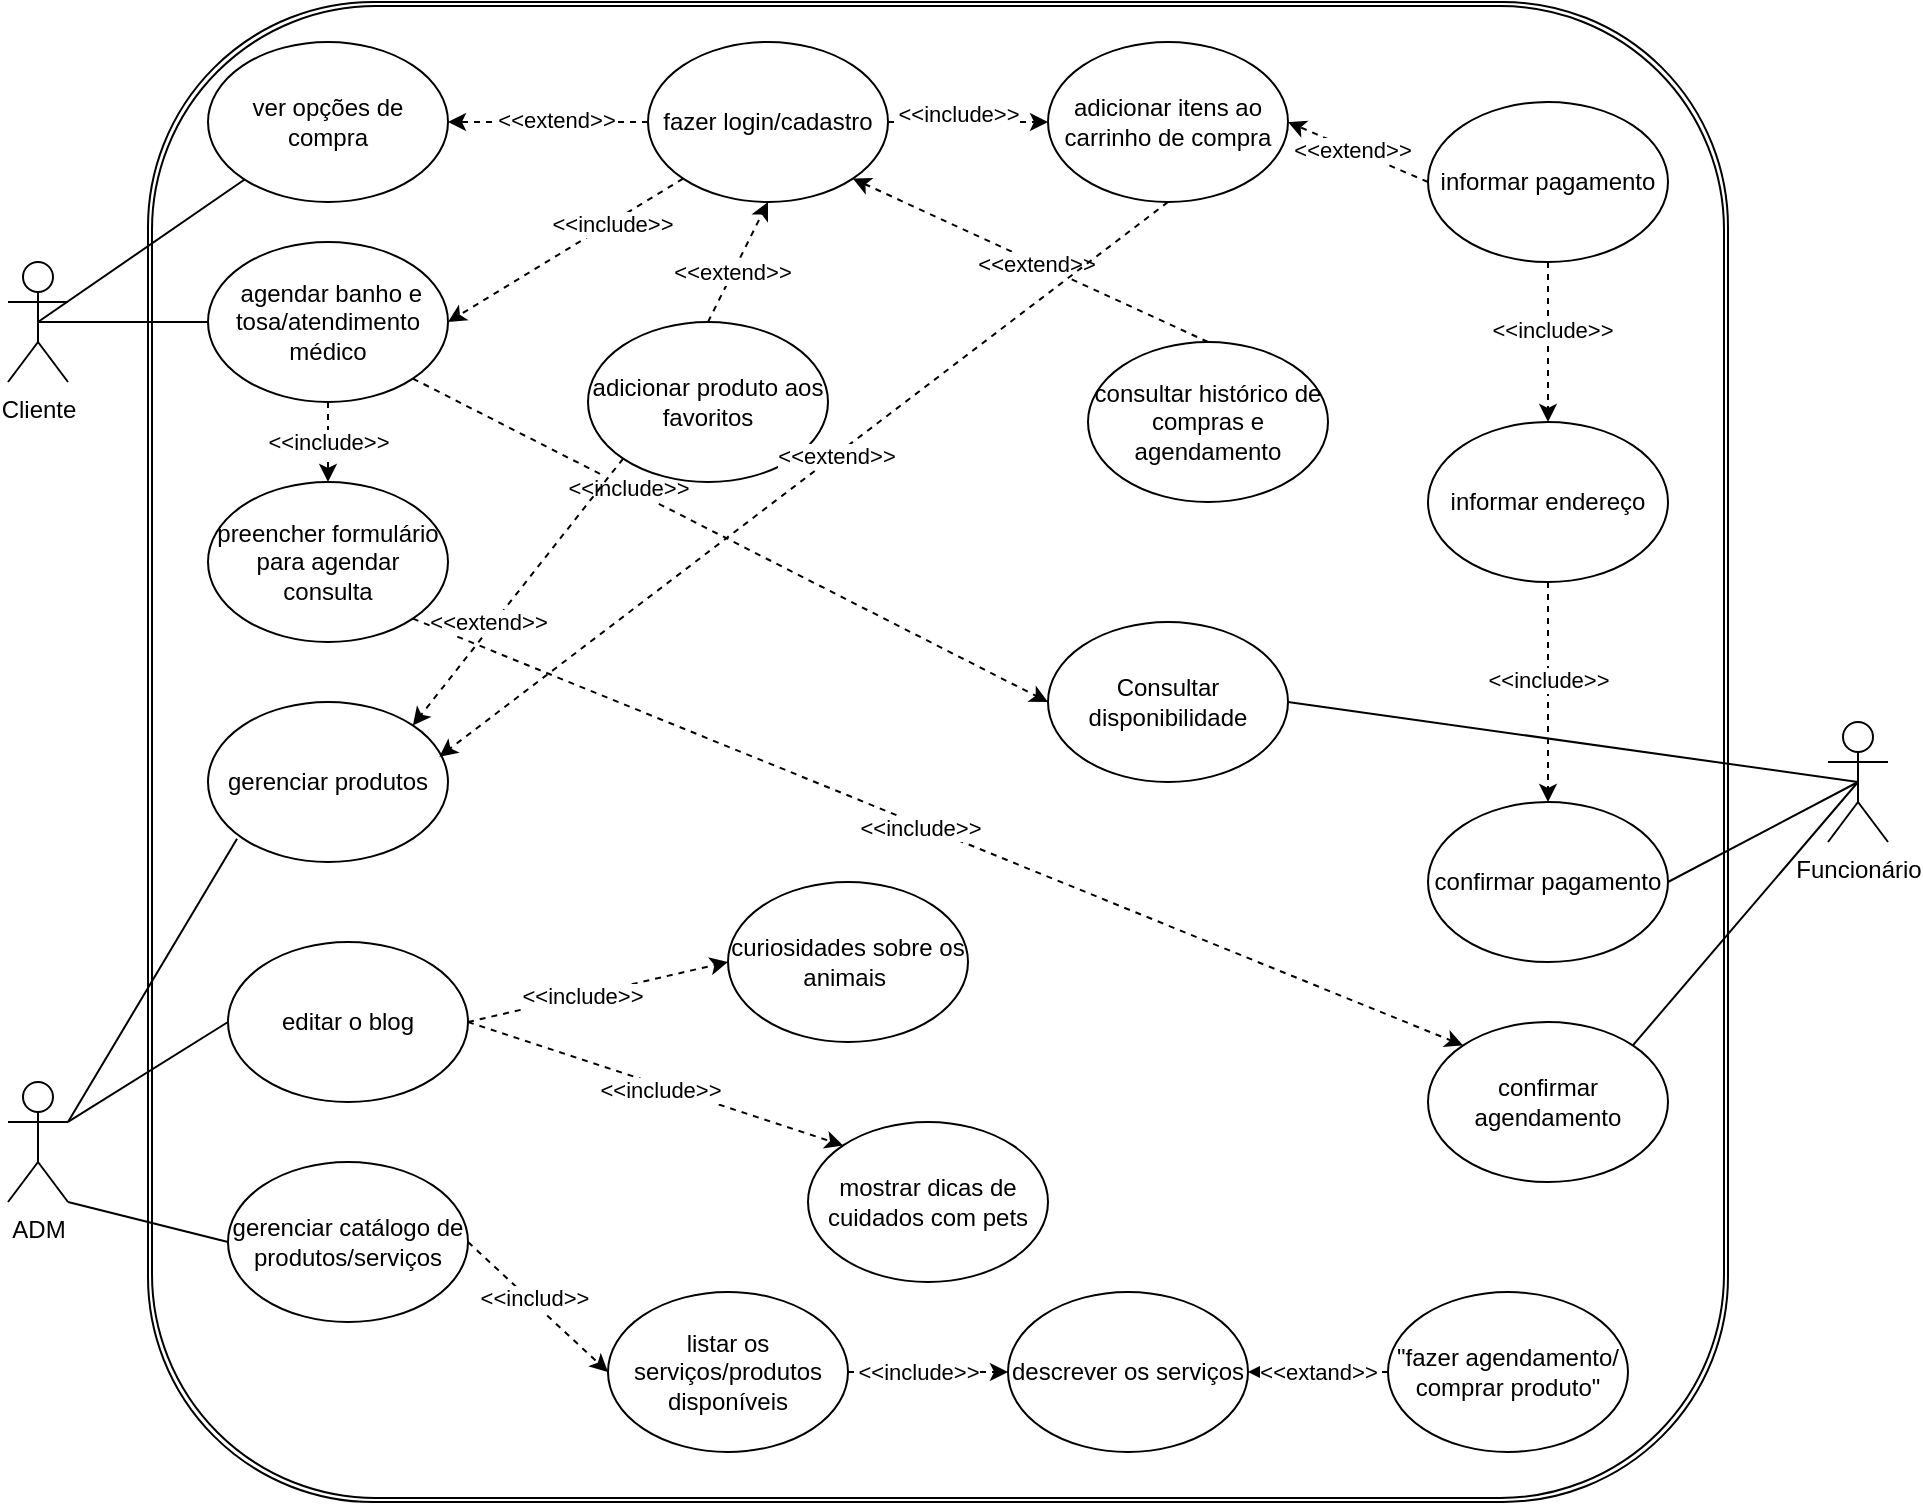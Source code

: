 <mxfile version="27.2.0">
  <diagram name="Página-1" id="gNfPv6jXfeR0_0DknM0m">
    <mxGraphModel grid="1" page="1" gridSize="10" guides="1" tooltips="1" connect="1" arrows="1" fold="1" pageScale="1" pageWidth="827" pageHeight="1169" math="0" shadow="0">
      <root>
        <mxCell id="0" />
        <mxCell id="1" parent="0" />
        <mxCell id="jVXSpm8VmgM2ETxVma0N-72" value="" style="shape=ext;double=1;rounded=1;whiteSpace=wrap;html=1;" vertex="1" parent="1">
          <mxGeometry x="150" y="-60" width="790" height="750" as="geometry" />
        </mxCell>
        <mxCell id="wRzndU8exdivK_TF16o1-3" value="adicionar itens ao carrinho de compra" style="ellipse;whiteSpace=wrap;html=1;" vertex="1" parent="1">
          <mxGeometry x="600" y="-40" width="120" height="80" as="geometry" />
        </mxCell>
        <mxCell id="wRzndU8exdivK_TF16o1-4" value="Cliente" style="shape=umlActor;verticalLabelPosition=bottom;verticalAlign=top;html=1;outlineConnect=0;" vertex="1" parent="1">
          <mxGeometry x="80" y="70" width="30" height="60" as="geometry" />
        </mxCell>
        <mxCell id="wRzndU8exdivK_TF16o1-22" value="" style="endArrow=none;html=1;rounded=0;exitX=0.5;exitY=0.5;exitDx=0;exitDy=0;exitPerimeter=0;" edge="1" parent="1" source="wRzndU8exdivK_TF16o1-4" target="wRzndU8exdivK_TF16o1-30">
          <mxGeometry width="50" height="50" relative="1" as="geometry">
            <mxPoint x="130" y="150" as="sourcePoint" />
            <mxPoint x="200" y="60" as="targetPoint" />
          </mxGeometry>
        </mxCell>
        <mxCell id="wRzndU8exdivK_TF16o1-26" value="fazer login/cadastro" style="ellipse;whiteSpace=wrap;html=1;" vertex="1" parent="1">
          <mxGeometry x="400" y="-40" width="120" height="80" as="geometry" />
        </mxCell>
        <mxCell id="wRzndU8exdivK_TF16o1-30" value="ver opções de compra" style="ellipse;whiteSpace=wrap;html=1;" vertex="1" parent="1">
          <mxGeometry x="180" y="-40" width="120" height="80" as="geometry" />
        </mxCell>
        <mxCell id="wRzndU8exdivK_TF16o1-35" value="&amp;nbsp;agendar banho e tosa/atendimento médico" style="ellipse;whiteSpace=wrap;html=1;" vertex="1" parent="1">
          <mxGeometry x="180" y="60" width="120" height="80" as="geometry" />
        </mxCell>
        <mxCell id="wRzndU8exdivK_TF16o1-40" value="" style="endArrow=none;html=1;rounded=0;exitX=0.5;exitY=0.5;exitDx=0;exitDy=0;exitPerimeter=0;entryX=0;entryY=0.5;entryDx=0;entryDy=0;" edge="1" parent="1" source="wRzndU8exdivK_TF16o1-4" target="wRzndU8exdivK_TF16o1-35">
          <mxGeometry width="50" height="50" relative="1" as="geometry">
            <mxPoint x="340" y="160" as="sourcePoint" />
            <mxPoint x="390" y="110" as="targetPoint" />
          </mxGeometry>
        </mxCell>
        <mxCell id="wRzndU8exdivK_TF16o1-41" value="Consultar disponibilidade" style="ellipse;whiteSpace=wrap;html=1;" vertex="1" parent="1">
          <mxGeometry x="600" y="250" width="120" height="80" as="geometry" />
        </mxCell>
        <mxCell id="wRzndU8exdivK_TF16o1-47" value="" style="endArrow=classic;html=1;rounded=0;dashed=1;entryX=0;entryY=0.5;entryDx=0;entryDy=0;exitX=1;exitY=0.5;exitDx=0;exitDy=0;" edge="1" parent="1" source="wRzndU8exdivK_TF16o1-26" target="wRzndU8exdivK_TF16o1-3">
          <mxGeometry width="50" height="50" relative="1" as="geometry">
            <mxPoint x="430" y="120" as="sourcePoint" />
            <mxPoint x="460" y="20" as="targetPoint" />
          </mxGeometry>
        </mxCell>
        <mxCell id="wRzndU8exdivK_TF16o1-51" value="&amp;lt;&amp;lt;include&amp;gt;&amp;gt;" style="edgeLabel;html=1;align=center;verticalAlign=middle;resizable=0;points=[];" vertex="1" connectable="0" parent="wRzndU8exdivK_TF16o1-47">
          <mxGeometry x="-0.138" y="4" relative="1" as="geometry">
            <mxPoint as="offset" />
          </mxGeometry>
        </mxCell>
        <mxCell id="wRzndU8exdivK_TF16o1-54" value="" style="endArrow=classic;html=1;rounded=0;exitX=1;exitY=1;exitDx=0;exitDy=0;entryX=0;entryY=0.5;entryDx=0;entryDy=0;dashed=1;" edge="1" parent="1" source="wRzndU8exdivK_TF16o1-35" target="wRzndU8exdivK_TF16o1-41">
          <mxGeometry width="50" height="50" relative="1" as="geometry">
            <mxPoint x="350" y="210" as="sourcePoint" />
            <mxPoint x="400" y="160" as="targetPoint" />
          </mxGeometry>
        </mxCell>
        <mxCell id="wRzndU8exdivK_TF16o1-58" value="&amp;lt;&amp;lt;include&amp;gt;&amp;gt;" style="edgeLabel;html=1;align=center;verticalAlign=middle;resizable=0;points=[];" vertex="1" connectable="0" parent="wRzndU8exdivK_TF16o1-54">
          <mxGeometry x="-0.32" relative="1" as="geometry">
            <mxPoint x="-1" as="offset" />
          </mxGeometry>
        </mxCell>
        <mxCell id="wRzndU8exdivK_TF16o1-56" value="" style="endArrow=classic;html=1;rounded=0;exitX=0;exitY=0.5;exitDx=0;exitDy=0;dashed=1;entryX=1;entryY=0.5;entryDx=0;entryDy=0;" edge="1" parent="1" source="wRzndU8exdivK_TF16o1-26" target="wRzndU8exdivK_TF16o1-30">
          <mxGeometry width="50" height="50" relative="1" as="geometry">
            <mxPoint x="370" y="120" as="sourcePoint" />
            <mxPoint x="282" y="70" as="targetPoint" />
          </mxGeometry>
        </mxCell>
        <mxCell id="wRzndU8exdivK_TF16o1-57" value="&amp;lt;&amp;lt;extend&amp;gt;&amp;gt;" style="edgeLabel;html=1;align=center;verticalAlign=middle;resizable=0;points=[];" vertex="1" connectable="0" parent="wRzndU8exdivK_TF16o1-56">
          <mxGeometry x="-0.075" y="-1" relative="1" as="geometry">
            <mxPoint as="offset" />
          </mxGeometry>
        </mxCell>
        <mxCell id="wRzndU8exdivK_TF16o1-62" value="ADM" style="shape=umlActor;verticalLabelPosition=bottom;verticalAlign=top;html=1;outlineConnect=0;" vertex="1" parent="1">
          <mxGeometry x="80" y="480.0" width="30" height="60" as="geometry" />
        </mxCell>
        <mxCell id="wRzndU8exdivK_TF16o1-64" value="listar os serviços/produtos disponíveis" style="ellipse;whiteSpace=wrap;html=1;" vertex="1" parent="1">
          <mxGeometry x="380" y="585" width="120" height="80" as="geometry" />
        </mxCell>
        <mxCell id="wRzndU8exdivK_TF16o1-65" value="" style="endArrow=none;html=1;rounded=0;entryX=1;entryY=1;entryDx=0;entryDy=0;entryPerimeter=0;exitX=0;exitY=0.5;exitDx=0;exitDy=0;" edge="1" parent="1" source="wRzndU8exdivK_TF16o1-72" target="wRzndU8exdivK_TF16o1-62">
          <mxGeometry width="50" height="50" relative="1" as="geometry">
            <mxPoint x="210" y="410" as="sourcePoint" />
            <mxPoint x="25" y="385.96" as="targetPoint" />
          </mxGeometry>
        </mxCell>
        <mxCell id="wRzndU8exdivK_TF16o1-66" value="" style="endArrow=classic;html=1;rounded=0;dashed=1;entryX=0;entryY=0.5;entryDx=0;entryDy=0;exitX=1;exitY=0.5;exitDx=0;exitDy=0;" edge="1" parent="1" source="wRzndU8exdivK_TF16o1-64" target="wRzndU8exdivK_TF16o1-67">
          <mxGeometry width="50" height="50" relative="1" as="geometry">
            <mxPoint x="512" y="628" as="sourcePoint" />
            <mxPoint x="-68.4" y="430.96" as="targetPoint" />
          </mxGeometry>
        </mxCell>
        <mxCell id="wRzndU8exdivK_TF16o1-68" value="&amp;lt;&amp;lt;include&amp;gt;&amp;gt;" style="edgeLabel;html=1;align=center;verticalAlign=middle;resizable=0;points=[];" vertex="1" connectable="0" parent="wRzndU8exdivK_TF16o1-66">
          <mxGeometry x="-0.129" relative="1" as="geometry">
            <mxPoint as="offset" />
          </mxGeometry>
        </mxCell>
        <mxCell id="wRzndU8exdivK_TF16o1-67" value="descrever os serviços" style="ellipse;whiteSpace=wrap;html=1;" vertex="1" parent="1">
          <mxGeometry x="580" y="585" width="120" height="80" as="geometry" />
        </mxCell>
        <mxCell id="wRzndU8exdivK_TF16o1-69" value="&quot;fazer agendamento/ comprar produto&quot;" style="ellipse;whiteSpace=wrap;html=1;" vertex="1" parent="1">
          <mxGeometry x="770" y="585" width="120" height="80" as="geometry" />
        </mxCell>
        <mxCell id="wRzndU8exdivK_TF16o1-72" value="&lt;font style=&quot;vertical-align: inherit;&quot;&gt;&lt;font style=&quot;vertical-align: inherit;&quot;&gt;gerenciar catálogo de produtos/serviços&lt;/font&gt;&lt;/font&gt;" style="ellipse;whiteSpace=wrap;html=1;" vertex="1" parent="1">
          <mxGeometry x="190" y="520" width="120" height="80" as="geometry" />
        </mxCell>
        <mxCell id="wRzndU8exdivK_TF16o1-73" value="" style="endArrow=classic;html=1;rounded=0;exitX=1;exitY=0.5;exitDx=0;exitDy=0;dashed=1;entryX=0;entryY=0.5;entryDx=0;entryDy=0;" edge="1" parent="1" source="wRzndU8exdivK_TF16o1-72" target="wRzndU8exdivK_TF16o1-64">
          <mxGeometry width="50" height="50" relative="1" as="geometry">
            <mxPoint x="310" y="590" as="sourcePoint" />
            <mxPoint x="430" y="590" as="targetPoint" />
          </mxGeometry>
        </mxCell>
        <mxCell id="wRzndU8exdivK_TF16o1-74" value="&amp;lt;&amp;lt;includ&amp;gt;&amp;gt;" style="edgeLabel;html=1;align=center;verticalAlign=middle;resizable=0;points=[];" vertex="1" connectable="0" parent="wRzndU8exdivK_TF16o1-73">
          <mxGeometry x="-0.113" y="2" relative="1" as="geometry">
            <mxPoint as="offset" />
          </mxGeometry>
        </mxCell>
        <mxCell id="wRzndU8exdivK_TF16o1-76" value="" style="endArrow=classic;html=1;rounded=0;exitX=0;exitY=0.5;exitDx=0;exitDy=0;entryX=1;entryY=0.5;entryDx=0;entryDy=0;dashed=1;" edge="1" parent="1" source="wRzndU8exdivK_TF16o1-69" target="wRzndU8exdivK_TF16o1-67">
          <mxGeometry width="50" height="50" relative="1" as="geometry">
            <mxPoint x="800" y="600" as="sourcePoint" />
            <mxPoint x="600" y="520" as="targetPoint" />
          </mxGeometry>
        </mxCell>
        <mxCell id="wRzndU8exdivK_TF16o1-77" value="&amp;lt;&amp;lt;extand&amp;gt;&amp;gt;" style="edgeLabel;html=1;align=center;verticalAlign=middle;resizable=0;points=[];" vertex="1" connectable="0" parent="wRzndU8exdivK_TF16o1-76">
          <mxGeometry x="0.019" relative="1" as="geometry">
            <mxPoint as="offset" />
          </mxGeometry>
        </mxCell>
        <mxCell id="jVXSpm8VmgM2ETxVma0N-1" value="preencher formulário para agendar consulta" style="ellipse;whiteSpace=wrap;html=1;" vertex="1" parent="1">
          <mxGeometry x="180" y="180" width="120" height="80" as="geometry" />
        </mxCell>
        <mxCell id="jVXSpm8VmgM2ETxVma0N-5" value="confirmar agendamento" style="ellipse;whiteSpace=wrap;html=1;" vertex="1" parent="1">
          <mxGeometry x="790" y="450" width="120" height="80" as="geometry" />
        </mxCell>
        <mxCell id="jVXSpm8VmgM2ETxVma0N-8" value="Funcionário" style="shape=umlActor;verticalLabelPosition=bottom;verticalAlign=top;html=1;outlineConnect=0;" vertex="1" parent="1">
          <mxGeometry x="990" y="300" width="30" height="60" as="geometry" />
        </mxCell>
        <mxCell id="jVXSpm8VmgM2ETxVma0N-13" value="" style="endArrow=none;html=1;rounded=0;exitX=0.5;exitY=0.5;exitDx=0;exitDy=0;exitPerimeter=0;entryX=1;entryY=0;entryDx=0;entryDy=0;" edge="1" parent="1" source="jVXSpm8VmgM2ETxVma0N-8" target="jVXSpm8VmgM2ETxVma0N-5">
          <mxGeometry width="50" height="50" relative="1" as="geometry">
            <mxPoint x="400" y="310" as="sourcePoint" />
            <mxPoint x="450" y="260" as="targetPoint" />
          </mxGeometry>
        </mxCell>
        <mxCell id="jVXSpm8VmgM2ETxVma0N-14" value="" style="endArrow=classic;html=1;rounded=0;exitX=1;exitY=1;exitDx=0;exitDy=0;entryX=0;entryY=0;entryDx=0;entryDy=0;dashed=1;" edge="1" parent="1" source="jVXSpm8VmgM2ETxVma0N-1" target="jVXSpm8VmgM2ETxVma0N-5">
          <mxGeometry width="50" height="50" relative="1" as="geometry">
            <mxPoint x="400" y="310" as="sourcePoint" />
            <mxPoint x="450" y="260" as="targetPoint" />
          </mxGeometry>
        </mxCell>
        <mxCell id="jVXSpm8VmgM2ETxVma0N-15" value="&amp;lt;&amp;lt;include&amp;gt;&amp;gt;" style="edgeLabel;html=1;align=center;verticalAlign=middle;resizable=0;points=[];" connectable="0" vertex="1" parent="jVXSpm8VmgM2ETxVma0N-14">
          <mxGeometry x="-0.033" y="-1" relative="1" as="geometry">
            <mxPoint as="offset" />
          </mxGeometry>
        </mxCell>
        <mxCell id="jVXSpm8VmgM2ETxVma0N-17" value="informar pagamento" style="ellipse;whiteSpace=wrap;html=1;" vertex="1" parent="1">
          <mxGeometry x="790" y="-10" width="120" height="80" as="geometry" />
        </mxCell>
        <mxCell id="jVXSpm8VmgM2ETxVma0N-18" value="" style="endArrow=classic;html=1;rounded=0;entryX=1;entryY=0.5;entryDx=0;entryDy=0;exitX=0;exitY=0.5;exitDx=0;exitDy=0;dashed=1;" edge="1" parent="1" source="jVXSpm8VmgM2ETxVma0N-17" target="wRzndU8exdivK_TF16o1-3">
          <mxGeometry width="50" height="50" relative="1" as="geometry">
            <mxPoint x="550" y="210" as="sourcePoint" />
            <mxPoint x="600" y="160" as="targetPoint" />
          </mxGeometry>
        </mxCell>
        <mxCell id="jVXSpm8VmgM2ETxVma0N-19" value="&amp;lt;&amp;lt;extend&amp;gt;&amp;gt;" style="edgeLabel;html=1;align=center;verticalAlign=middle;resizable=0;points=[];" connectable="0" vertex="1" parent="jVXSpm8VmgM2ETxVma0N-18">
          <mxGeometry x="0.054" relative="1" as="geometry">
            <mxPoint x="-1" as="offset" />
          </mxGeometry>
        </mxCell>
        <mxCell id="jVXSpm8VmgM2ETxVma0N-20" value="confirmar pagamento" style="ellipse;whiteSpace=wrap;html=1;" vertex="1" parent="1">
          <mxGeometry x="790" y="340" width="120" height="80" as="geometry" />
        </mxCell>
        <mxCell id="jVXSpm8VmgM2ETxVma0N-21" value="" style="endArrow=none;html=1;rounded=0;exitX=1;exitY=0.5;exitDx=0;exitDy=0;entryX=0.5;entryY=0.5;entryDx=0;entryDy=0;entryPerimeter=0;" edge="1" parent="1" source="jVXSpm8VmgM2ETxVma0N-20" target="jVXSpm8VmgM2ETxVma0N-8">
          <mxGeometry width="50" height="50" relative="1" as="geometry">
            <mxPoint x="550" y="210" as="sourcePoint" />
            <mxPoint x="920" y="200" as="targetPoint" />
          </mxGeometry>
        </mxCell>
        <mxCell id="jVXSpm8VmgM2ETxVma0N-23" value="informar endereço" style="ellipse;whiteSpace=wrap;html=1;" vertex="1" parent="1">
          <mxGeometry x="790" y="150" width="120" height="80" as="geometry" />
        </mxCell>
        <mxCell id="jVXSpm8VmgM2ETxVma0N-24" value="" style="endArrow=classic;html=1;rounded=0;exitX=0.5;exitY=1;exitDx=0;exitDy=0;entryX=0.5;entryY=0;entryDx=0;entryDy=0;dashed=1;" edge="1" parent="1" source="jVXSpm8VmgM2ETxVma0N-17" target="jVXSpm8VmgM2ETxVma0N-23">
          <mxGeometry width="50" height="50" relative="1" as="geometry">
            <mxPoint x="550" y="210" as="sourcePoint" />
            <mxPoint x="600" y="160" as="targetPoint" />
          </mxGeometry>
        </mxCell>
        <mxCell id="jVXSpm8VmgM2ETxVma0N-25" value="&amp;lt;&amp;lt;include&amp;gt;&amp;gt;" style="edgeLabel;html=1;align=center;verticalAlign=middle;resizable=0;points=[];" connectable="0" vertex="1" parent="jVXSpm8VmgM2ETxVma0N-24">
          <mxGeometry x="-0.156" y="2" relative="1" as="geometry">
            <mxPoint as="offset" />
          </mxGeometry>
        </mxCell>
        <mxCell id="jVXSpm8VmgM2ETxVma0N-26" value="" style="endArrow=classic;html=1;rounded=0;exitX=0.5;exitY=1;exitDx=0;exitDy=0;entryX=0.5;entryY=0;entryDx=0;entryDy=0;dashed=1;" edge="1" parent="1" source="jVXSpm8VmgM2ETxVma0N-23" target="jVXSpm8VmgM2ETxVma0N-20">
          <mxGeometry width="50" height="50" relative="1" as="geometry">
            <mxPoint x="550" y="210" as="sourcePoint" />
            <mxPoint x="600" y="160" as="targetPoint" />
          </mxGeometry>
        </mxCell>
        <mxCell id="jVXSpm8VmgM2ETxVma0N-28" value="&amp;lt;&amp;lt;include&amp;gt;&amp;gt;" style="edgeLabel;html=1;align=center;verticalAlign=middle;resizable=0;points=[];" connectable="0" vertex="1" parent="jVXSpm8VmgM2ETxVma0N-26">
          <mxGeometry x="-0.112" relative="1" as="geometry">
            <mxPoint as="offset" />
          </mxGeometry>
        </mxCell>
        <mxCell id="jVXSpm8VmgM2ETxVma0N-29" value="adicionar produto aos favoritos" style="ellipse;whiteSpace=wrap;html=1;" vertex="1" parent="1">
          <mxGeometry x="370" y="100" width="120" height="80" as="geometry" />
        </mxCell>
        <mxCell id="jVXSpm8VmgM2ETxVma0N-30" value="" style="endArrow=classic;html=1;rounded=0;entryX=0.5;entryY=1;entryDx=0;entryDy=0;dashed=1;exitX=0.5;exitY=0;exitDx=0;exitDy=0;" edge="1" parent="1" source="jVXSpm8VmgM2ETxVma0N-29" target="wRzndU8exdivK_TF16o1-26">
          <mxGeometry width="50" height="50" relative="1" as="geometry">
            <mxPoint x="460" y="130" as="sourcePoint" />
            <mxPoint x="600" y="160" as="targetPoint" />
          </mxGeometry>
        </mxCell>
        <mxCell id="jVXSpm8VmgM2ETxVma0N-31" value="&amp;lt;&amp;lt;extend&amp;gt;&amp;gt;" style="edgeLabel;html=1;align=center;verticalAlign=middle;resizable=0;points=[];" connectable="0" vertex="1" parent="jVXSpm8VmgM2ETxVma0N-30">
          <mxGeometry x="-0.16" y="1" relative="1" as="geometry">
            <mxPoint as="offset" />
          </mxGeometry>
        </mxCell>
        <mxCell id="jVXSpm8VmgM2ETxVma0N-34" value="consultar histórico de compras e agendamento" style="ellipse;whiteSpace=wrap;html=1;" vertex="1" parent="1">
          <mxGeometry x="620" y="110" width="120" height="80" as="geometry" />
        </mxCell>
        <mxCell id="jVXSpm8VmgM2ETxVma0N-35" value="" style="endArrow=classic;html=1;rounded=0;entryX=1;entryY=1;entryDx=0;entryDy=0;exitX=0.5;exitY=0;exitDx=0;exitDy=0;dashed=1;" edge="1" parent="1" source="jVXSpm8VmgM2ETxVma0N-34" target="wRzndU8exdivK_TF16o1-26">
          <mxGeometry width="50" height="50" relative="1" as="geometry">
            <mxPoint x="550" y="170" as="sourcePoint" />
            <mxPoint x="600" y="120" as="targetPoint" />
            <Array as="points" />
          </mxGeometry>
        </mxCell>
        <mxCell id="jVXSpm8VmgM2ETxVma0N-36" value="&amp;lt;&amp;lt;extend&amp;gt;&amp;gt;" style="edgeLabel;html=1;align=center;verticalAlign=middle;resizable=0;points=[];" connectable="0" vertex="1" parent="jVXSpm8VmgM2ETxVma0N-35">
          <mxGeometry x="-0.028" relative="1" as="geometry">
            <mxPoint as="offset" />
          </mxGeometry>
        </mxCell>
        <mxCell id="jVXSpm8VmgM2ETxVma0N-41" value="" style="endArrow=none;html=1;rounded=0;exitX=1;exitY=0.5;exitDx=0;exitDy=0;entryX=0.5;entryY=0.5;entryDx=0;entryDy=0;entryPerimeter=0;" edge="1" parent="1" source="wRzndU8exdivK_TF16o1-41" target="jVXSpm8VmgM2ETxVma0N-8">
          <mxGeometry width="50" height="50" relative="1" as="geometry">
            <mxPoint x="690" y="370" as="sourcePoint" />
            <mxPoint x="740" y="320" as="targetPoint" />
          </mxGeometry>
        </mxCell>
        <mxCell id="jVXSpm8VmgM2ETxVma0N-42" value="mostrar dicas de cuidados com pets" style="ellipse;whiteSpace=wrap;html=1;" vertex="1" parent="1">
          <mxGeometry x="480" y="500" width="120" height="80" as="geometry" />
        </mxCell>
        <mxCell id="jVXSpm8VmgM2ETxVma0N-43" value="" style="endArrow=none;html=1;rounded=0;exitX=1;exitY=0.333;exitDx=0;exitDy=0;exitPerimeter=0;entryX=0;entryY=0.5;entryDx=0;entryDy=0;" edge="1" parent="1" source="wRzndU8exdivK_TF16o1-62" target="jVXSpm8VmgM2ETxVma0N-45">
          <mxGeometry width="50" height="50" relative="1" as="geometry">
            <mxPoint x="280" y="470" as="sourcePoint" />
            <mxPoint x="330" y="420" as="targetPoint" />
          </mxGeometry>
        </mxCell>
        <mxCell id="jVXSpm8VmgM2ETxVma0N-44" value="curiosidades sobre os animais&amp;nbsp;" style="ellipse;whiteSpace=wrap;html=1;" vertex="1" parent="1">
          <mxGeometry x="440" y="380" width="120" height="80" as="geometry" />
        </mxCell>
        <mxCell id="jVXSpm8VmgM2ETxVma0N-45" value="editar o blog" style="ellipse;whiteSpace=wrap;html=1;" vertex="1" parent="1">
          <mxGeometry x="190" y="410" width="120" height="80" as="geometry" />
        </mxCell>
        <mxCell id="jVXSpm8VmgM2ETxVma0N-47" value="" style="endArrow=classic;html=1;rounded=0;entryX=0;entryY=0.5;entryDx=0;entryDy=0;exitX=1;exitY=0.5;exitDx=0;exitDy=0;dashed=1;" edge="1" parent="1" source="jVXSpm8VmgM2ETxVma0N-45" target="jVXSpm8VmgM2ETxVma0N-44">
          <mxGeometry width="50" height="50" relative="1" as="geometry">
            <mxPoint x="280" y="470" as="sourcePoint" />
            <mxPoint x="330" y="420" as="targetPoint" />
          </mxGeometry>
        </mxCell>
        <mxCell id="jVXSpm8VmgM2ETxVma0N-50" value="&amp;lt;&amp;lt;include&amp;gt;&amp;gt;" style="edgeLabel;html=1;align=center;verticalAlign=middle;resizable=0;points=[];" connectable="0" vertex="1" parent="jVXSpm8VmgM2ETxVma0N-47">
          <mxGeometry x="-0.125" relative="1" as="geometry">
            <mxPoint as="offset" />
          </mxGeometry>
        </mxCell>
        <mxCell id="jVXSpm8VmgM2ETxVma0N-48" value="" style="endArrow=classic;html=1;rounded=0;entryX=0;entryY=0;entryDx=0;entryDy=0;exitX=1;exitY=0.5;exitDx=0;exitDy=0;dashed=1;" edge="1" parent="1" source="jVXSpm8VmgM2ETxVma0N-45" target="jVXSpm8VmgM2ETxVma0N-42">
          <mxGeometry width="50" height="50" relative="1" as="geometry">
            <mxPoint x="280" y="470" as="sourcePoint" />
            <mxPoint x="330" y="420" as="targetPoint" />
          </mxGeometry>
        </mxCell>
        <mxCell id="jVXSpm8VmgM2ETxVma0N-49" value="&amp;lt;&amp;lt;include&amp;gt;&amp;gt;" style="edgeLabel;html=1;align=center;verticalAlign=middle;resizable=0;points=[];" connectable="0" vertex="1" parent="jVXSpm8VmgM2ETxVma0N-48">
          <mxGeometry x="0.024" y="-2" relative="1" as="geometry">
            <mxPoint as="offset" />
          </mxGeometry>
        </mxCell>
        <mxCell id="jVXSpm8VmgM2ETxVma0N-51" value="&lt;font style=&quot;vertical-align: inherit;&quot;&gt;&lt;font style=&quot;vertical-align: inherit;&quot;&gt;gerenciar produtos&lt;/font&gt;&lt;/font&gt;" style="ellipse;whiteSpace=wrap;html=1;" vertex="1" parent="1">
          <mxGeometry x="180" y="290" width="120" height="80" as="geometry" />
        </mxCell>
        <mxCell id="jVXSpm8VmgM2ETxVma0N-52" value="" style="endArrow=none;html=1;rounded=0;entryX=0.121;entryY=0.855;entryDx=0;entryDy=0;entryPerimeter=0;exitX=1;exitY=0.333;exitDx=0;exitDy=0;exitPerimeter=0;" edge="1" parent="1" target="jVXSpm8VmgM2ETxVma0N-51" source="wRzndU8exdivK_TF16o1-62">
          <mxGeometry width="50" height="50" relative="1" as="geometry">
            <mxPoint x="130" y="490" as="sourcePoint" />
            <mxPoint x="330" y="420" as="targetPoint" />
          </mxGeometry>
        </mxCell>
        <mxCell id="jVXSpm8VmgM2ETxVma0N-53" value="" style="endArrow=classic;html=1;rounded=0;dashed=1;exitX=0;exitY=1;exitDx=0;exitDy=0;entryX=1;entryY=0;entryDx=0;entryDy=0;" edge="1" parent="1" source="jVXSpm8VmgM2ETxVma0N-29" target="jVXSpm8VmgM2ETxVma0N-51">
          <mxGeometry width="50" height="50" relative="1" as="geometry">
            <mxPoint x="340" y="100" as="sourcePoint" />
            <mxPoint x="310" y="210" as="targetPoint" />
          </mxGeometry>
        </mxCell>
        <mxCell id="jVXSpm8VmgM2ETxVma0N-54" value="&amp;lt;&amp;lt;extend&amp;gt;&amp;gt;" style="edgeLabel;html=1;align=center;verticalAlign=middle;resizable=0;points=[];" connectable="0" vertex="1" parent="jVXSpm8VmgM2ETxVma0N-53">
          <mxGeometry x="0.245" y="-3" relative="1" as="geometry">
            <mxPoint as="offset" />
          </mxGeometry>
        </mxCell>
        <mxCell id="jVXSpm8VmgM2ETxVma0N-55" value="" style="endArrow=classic;html=1;rounded=0;exitX=0.5;exitY=1;exitDx=0;exitDy=0;dashed=1;entryX=0.964;entryY=0.342;entryDx=0;entryDy=0;entryPerimeter=0;" edge="1" parent="1" source="wRzndU8exdivK_TF16o1-3" target="jVXSpm8VmgM2ETxVma0N-51">
          <mxGeometry width="50" height="50" relative="1" as="geometry">
            <mxPoint x="410" y="220" as="sourcePoint" />
            <mxPoint x="430" y="260" as="targetPoint" />
          </mxGeometry>
        </mxCell>
        <mxCell id="jVXSpm8VmgM2ETxVma0N-56" value="&amp;lt;&amp;lt;extend&amp;gt;&amp;gt;" style="edgeLabel;html=1;align=center;verticalAlign=middle;resizable=0;points=[];" connectable="0" vertex="1" parent="jVXSpm8VmgM2ETxVma0N-55">
          <mxGeometry x="-0.09" relative="1" as="geometry">
            <mxPoint as="offset" />
          </mxGeometry>
        </mxCell>
        <mxCell id="jVXSpm8VmgM2ETxVma0N-67" value="" style="endArrow=classic;html=1;rounded=0;exitX=0.5;exitY=1;exitDx=0;exitDy=0;entryX=0.5;entryY=0;entryDx=0;entryDy=0;dashed=1;" edge="1" parent="1" source="wRzndU8exdivK_TF16o1-35" target="jVXSpm8VmgM2ETxVma0N-1">
          <mxGeometry width="50" height="50" relative="1" as="geometry">
            <mxPoint x="220" y="120" as="sourcePoint" />
            <mxPoint x="270" y="70" as="targetPoint" />
          </mxGeometry>
        </mxCell>
        <mxCell id="jVXSpm8VmgM2ETxVma0N-68" value="&amp;lt;&amp;lt;include&amp;gt;&amp;gt;" style="edgeLabel;html=1;align=center;verticalAlign=middle;resizable=0;points=[];" connectable="0" vertex="1" parent="jVXSpm8VmgM2ETxVma0N-67">
          <mxGeometry x="-0.037" relative="1" as="geometry">
            <mxPoint as="offset" />
          </mxGeometry>
        </mxCell>
        <mxCell id="jVXSpm8VmgM2ETxVma0N-69" value="" style="endArrow=classic;html=1;rounded=0;exitX=0;exitY=1;exitDx=0;exitDy=0;entryX=1;entryY=0.5;entryDx=0;entryDy=0;dashed=1;" edge="1" parent="1" source="wRzndU8exdivK_TF16o1-26" target="wRzndU8exdivK_TF16o1-35">
          <mxGeometry width="50" height="50" relative="1" as="geometry">
            <mxPoint x="220" y="120" as="sourcePoint" />
            <mxPoint x="270" y="70" as="targetPoint" />
          </mxGeometry>
        </mxCell>
        <mxCell id="jVXSpm8VmgM2ETxVma0N-70" value="&amp;lt;&amp;lt;include&amp;gt;&amp;gt;" style="edgeLabel;html=1;align=center;verticalAlign=middle;resizable=0;points=[];" connectable="0" vertex="1" parent="jVXSpm8VmgM2ETxVma0N-69">
          <mxGeometry x="-0.392" y="1" relative="1" as="geometry">
            <mxPoint as="offset" />
          </mxGeometry>
        </mxCell>
      </root>
    </mxGraphModel>
  </diagram>
</mxfile>

